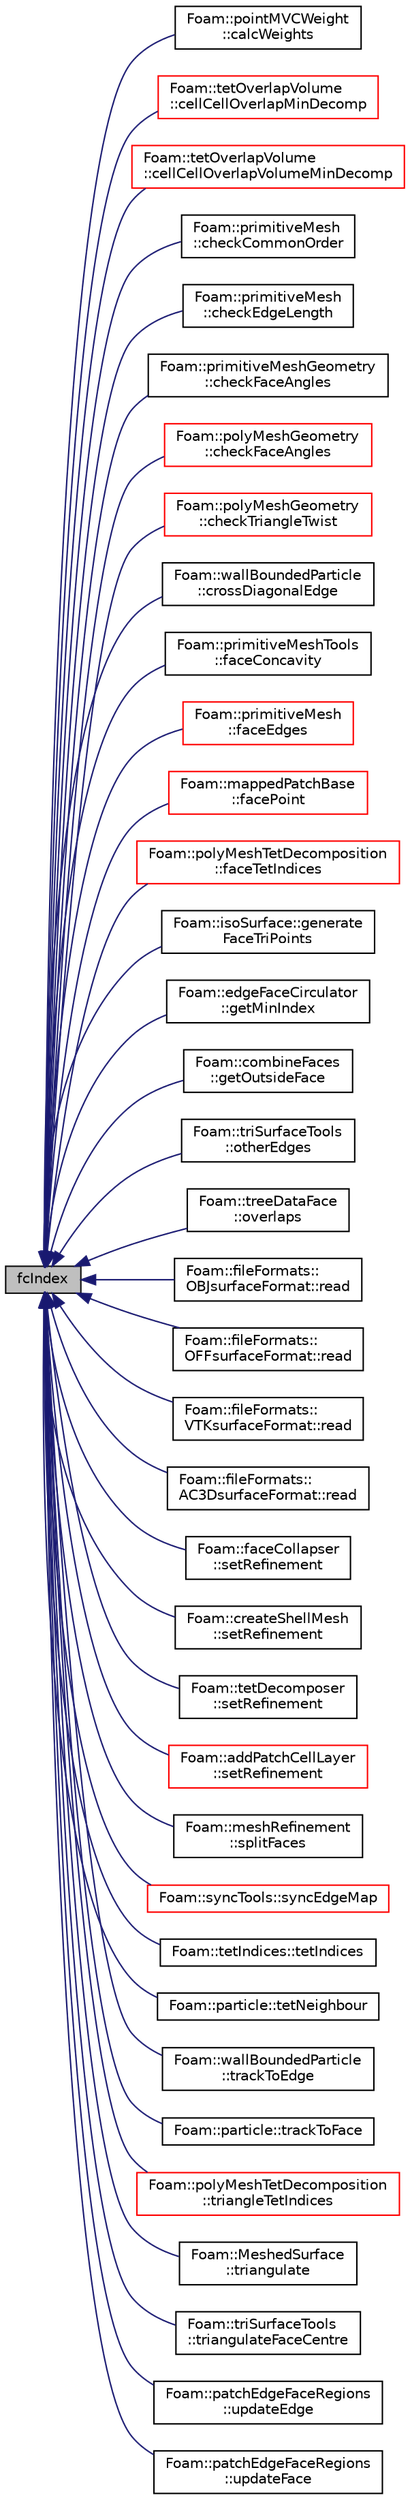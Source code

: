 digraph "fcIndex"
{
  bgcolor="transparent";
  edge [fontname="Helvetica",fontsize="10",labelfontname="Helvetica",labelfontsize="10"];
  node [fontname="Helvetica",fontsize="10",shape=record];
  rankdir="LR";
  Node1 [label="fcIndex",height=0.2,width=0.4,color="black", fillcolor="grey75", style="filled", fontcolor="black"];
  Node1 -> Node2 [dir="back",color="midnightblue",fontsize="10",style="solid",fontname="Helvetica"];
  Node2 [label="Foam::pointMVCWeight\l::calcWeights",height=0.2,width=0.4,color="black",URL="$a01878.html#a121eb1ad9e2a6b94a94f389141c59656",tooltip="Calculate weights from single face&#39;s vertices only. "];
  Node1 -> Node3 [dir="back",color="midnightblue",fontsize="10",style="solid",fontname="Helvetica"];
  Node3 [label="Foam::tetOverlapVolume\l::cellCellOverlapMinDecomp",height=0.2,width=0.4,color="red",URL="$a02559.html#ad7d2fcd3e6fe707b574ad52fecb2b319",tooltip="Return true if olverlap volume is greater than threshold. "];
  Node1 -> Node4 [dir="back",color="midnightblue",fontsize="10",style="solid",fontname="Helvetica"];
  Node4 [label="Foam::tetOverlapVolume\l::cellCellOverlapVolumeMinDecomp",height=0.2,width=0.4,color="red",URL="$a02559.html#ac07b93de89840367af8c4144a41b064d",tooltip="Calculates the overlap volume. "];
  Node1 -> Node5 [dir="back",color="midnightblue",fontsize="10",style="solid",fontname="Helvetica"];
  Node5 [label="Foam::primitiveMesh\l::checkCommonOrder",height=0.2,width=0.4,color="black",URL="$a01956.html#a606a8580269da4e1e932eeb8afb47586",tooltip="Check that shared points are in consecutive order. "];
  Node1 -> Node6 [dir="back",color="midnightblue",fontsize="10",style="solid",fontname="Helvetica"];
  Node6 [label="Foam::primitiveMesh\l::checkEdgeLength",height=0.2,width=0.4,color="black",URL="$a01956.html#a12a8ef728174b326da08de0014e2d737",tooltip="Check edge length. "];
  Node1 -> Node7 [dir="back",color="midnightblue",fontsize="10",style="solid",fontname="Helvetica"];
  Node7 [label="Foam::primitiveMeshGeometry\l::checkFaceAngles",height=0.2,width=0.4,color="black",URL="$a01957.html#a1e53fa2de621f051c1777b67d71e354c"];
  Node1 -> Node8 [dir="back",color="midnightblue",fontsize="10",style="solid",fontname="Helvetica"];
  Node8 [label="Foam::polyMeshGeometry\l::checkFaceAngles",height=0.2,width=0.4,color="red",URL="$a01909.html#a54a9bc2a85ca197cef7b133c51ec94b4",tooltip="See primitiveMesh. "];
  Node1 -> Node9 [dir="back",color="midnightblue",fontsize="10",style="solid",fontname="Helvetica"];
  Node9 [label="Foam::polyMeshGeometry\l::checkTriangleTwist",height=0.2,width=0.4,color="red",URL="$a01909.html#a1cffc7219859f1b1b9ed8a96be57f242",tooltip="Consecutive triangle (from face-centre decomposition) normals. "];
  Node1 -> Node10 [dir="back",color="midnightblue",fontsize="10",style="solid",fontname="Helvetica"];
  Node10 [label="Foam::wallBoundedParticle\l::crossDiagonalEdge",height=0.2,width=0.4,color="black",URL="$a02813.html#af681214bd770ef305c93b86cb944190c",tooltip="Cross diagonal edge into different triangle on same face,cell. "];
  Node1 -> Node11 [dir="back",color="midnightblue",fontsize="10",style="solid",fontname="Helvetica"];
  Node11 [label="Foam::primitiveMeshTools\l::faceConcavity",height=0.2,width=0.4,color="black",URL="$a01958.html#a10cc791bf86b406e9f23f80b34b8bf8d",tooltip="Generate face concavity field. Returns per face the (sin of the) "];
  Node1 -> Node12 [dir="back",color="midnightblue",fontsize="10",style="solid",fontname="Helvetica"];
  Node12 [label="Foam::primitiveMesh\l::faceEdges",height=0.2,width=0.4,color="red",URL="$a01956.html#af8f18d40d14450677bb24334032e7638"];
  Node1 -> Node13 [dir="back",color="midnightblue",fontsize="10",style="solid",fontname="Helvetica"];
  Node13 [label="Foam::mappedPatchBase\l::facePoint",height=0.2,width=0.4,color="red",URL="$a01411.html#ae44e759f2387683eacab8a3099f477c7",tooltip="Get a point on the face given a face decomposition method: "];
  Node1 -> Node14 [dir="back",color="midnightblue",fontsize="10",style="solid",fontname="Helvetica"];
  Node14 [label="Foam::polyMeshTetDecomposition\l::faceTetIndices",height=0.2,width=0.4,color="red",URL="$a01911.html#ac928a304995a9b54928d97ec634a6270",tooltip="Return the tet decomposition of the given face, with. "];
  Node1 -> Node15 [dir="back",color="midnightblue",fontsize="10",style="solid",fontname="Helvetica"];
  Node15 [label="Foam::isoSurface::generate\lFaceTriPoints",height=0.2,width=0.4,color="black",URL="$a01183.html#aa463fbd8a1bb6ae4bea9629b7fc9589c"];
  Node1 -> Node16 [dir="back",color="midnightblue",fontsize="10",style="solid",fontname="Helvetica"];
  Node16 [label="Foam::edgeFaceCirculator\l::getMinIndex",height=0.2,width=0.4,color="black",URL="$a00608.html#a9fe8395120034f6c6d0bed71719b4cfe",tooltip="Helper: find index in face of edge or -1. Index is such that edge is. "];
  Node1 -> Node17 [dir="back",color="midnightblue",fontsize="10",style="solid",fontname="Helvetica"];
  Node17 [label="Foam::combineFaces\l::getOutsideFace",height=0.2,width=0.4,color="black",URL="$a00317.html#af695da5d6484dda0cf20307778b302f0",tooltip="Gets outside of patch as a face (in mesh point labels) "];
  Node1 -> Node18 [dir="back",color="midnightblue",fontsize="10",style="solid",fontname="Helvetica"];
  Node18 [label="Foam::triSurfaceTools\l::otherEdges",height=0.2,width=0.4,color="black",URL="$a02678.html#a14072f92f44aace6299d016920273be5",tooltip="Get the two edges on faceI counterclockwise after edgeI. "];
  Node1 -> Node19 [dir="back",color="midnightblue",fontsize="10",style="solid",fontname="Helvetica"];
  Node19 [label="Foam::treeDataFace\l::overlaps",height=0.2,width=0.4,color="black",URL="$a02659.html#aea49f8ea149b750ff5d58a0a194a6526",tooltip="Does (bb of) shape at index overlap bb. "];
  Node1 -> Node20 [dir="back",color="midnightblue",fontsize="10",style="solid",fontname="Helvetica"];
  Node20 [label="Foam::fileFormats::\lOBJsurfaceFormat::read",height=0.2,width=0.4,color="black",URL="$a01681.html#a464ebd67acbdff0014d4dae69e3ec4be",tooltip="Read from file. "];
  Node1 -> Node21 [dir="back",color="midnightblue",fontsize="10",style="solid",fontname="Helvetica"];
  Node21 [label="Foam::fileFormats::\lOFFsurfaceFormat::read",height=0.2,width=0.4,color="black",URL="$a01689.html#a464ebd67acbdff0014d4dae69e3ec4be",tooltip="Read from file. "];
  Node1 -> Node22 [dir="back",color="midnightblue",fontsize="10",style="solid",fontname="Helvetica"];
  Node22 [label="Foam::fileFormats::\lVTKsurfaceFormat::read",height=0.2,width=0.4,color="black",URL="$a02805.html#a464ebd67acbdff0014d4dae69e3ec4be",tooltip="Read from file. "];
  Node1 -> Node23 [dir="back",color="midnightblue",fontsize="10",style="solid",fontname="Helvetica"];
  Node23 [label="Foam::fileFormats::\lAC3DsurfaceFormat::read",height=0.2,width=0.4,color="black",URL="$a00013.html#a464ebd67acbdff0014d4dae69e3ec4be",tooltip="Read from file. "];
  Node1 -> Node24 [dir="back",color="midnightblue",fontsize="10",style="solid",fontname="Helvetica"];
  Node24 [label="Foam::faceCollapser\l::setRefinement",height=0.2,width=0.4,color="black",URL="$a00716.html#a59a6ebacbd6a1a48f22424f5a8f81195",tooltip="Collapse faces along endpoints. Play commands into. "];
  Node1 -> Node25 [dir="back",color="midnightblue",fontsize="10",style="solid",fontname="Helvetica"];
  Node25 [label="Foam::createShellMesh\l::setRefinement",height=0.2,width=0.4,color="black",URL="$a00429.html#aef7bf7bc4511c879d54f2bbd3c76729a",tooltip="Play commands into polyTopoChange to create layer mesh. "];
  Node1 -> Node26 [dir="back",color="midnightblue",fontsize="10",style="solid",fontname="Helvetica"];
  Node26 [label="Foam::tetDecomposer\l::setRefinement",height=0.2,width=0.4,color="black",URL="$a02554.html#aeb1123afb6f39d7eb332698e53fc5610",tooltip="Insert all changes into meshMod to convert the polyMesh into. "];
  Node1 -> Node27 [dir="back",color="midnightblue",fontsize="10",style="solid",fontname="Helvetica"];
  Node27 [label="Foam::addPatchCellLayer\l::setRefinement",height=0.2,width=0.4,color="red",URL="$a00024.html#a9488cb0518f21b76444c508cc9658d64",tooltip="Play commands into polyTopoChange to create layers on top. "];
  Node1 -> Node28 [dir="back",color="midnightblue",fontsize="10",style="solid",fontname="Helvetica"];
  Node28 [label="Foam::meshRefinement\l::splitFaces",height=0.2,width=0.4,color="black",URL="$a01460.html#adc2ba2409d333b615b019f154aa236ea",tooltip="Split faces into two. "];
  Node1 -> Node29 [dir="back",color="midnightblue",fontsize="10",style="solid",fontname="Helvetica"];
  Node29 [label="Foam::syncTools::syncEdgeMap",height=0.2,width=0.4,color="red",URL="$a02532.html#a154ac086463b8d7a0eed8c4539d3ab73",tooltip="Synchronize values on selected edges. "];
  Node1 -> Node30 [dir="back",color="midnightblue",fontsize="10",style="solid",fontname="Helvetica"];
  Node30 [label="Foam::tetIndices::tetIndices",height=0.2,width=0.4,color="black",URL="$a02557.html#ac6677f9a5a79f56dcaabf997d7b29ad9",tooltip="Construct from cell, face, pt description of tet. "];
  Node1 -> Node31 [dir="back",color="midnightblue",fontsize="10",style="solid",fontname="Helvetica"];
  Node31 [label="Foam::particle::tetNeighbour",height=0.2,width=0.4,color="black",URL="$a01763.html#a346b0d2e5e19c928f696668d3f9d0776",tooltip="Modify the tet owner data by crossing triI. "];
  Node1 -> Node32 [dir="back",color="midnightblue",fontsize="10",style="solid",fontname="Helvetica"];
  Node32 [label="Foam::wallBoundedParticle\l::trackToEdge",height=0.2,width=0.4,color="black",URL="$a02813.html#aff365968e28acf42244334b7c926dee6",tooltip="Track particle to a given position and returns 1.0 if the. "];
  Node1 -> Node33 [dir="back",color="midnightblue",fontsize="10",style="solid",fontname="Helvetica"];
  Node33 [label="Foam::particle::trackToFace",height=0.2,width=0.4,color="black",URL="$a01763.html#a843767f232f5b61884dcd757558591e0"];
  Node1 -> Node34 [dir="back",color="midnightblue",fontsize="10",style="solid",fontname="Helvetica"];
  Node34 [label="Foam::polyMeshTetDecomposition\l::triangleTetIndices",height=0.2,width=0.4,color="red",URL="$a01911.html#a58706d0e14fb9b9a20f1d19ef6671605",tooltip="Return the tet decomposition of the given triangle of the given face. "];
  Node1 -> Node35 [dir="back",color="midnightblue",fontsize="10",style="solid",fontname="Helvetica"];
  Node35 [label="Foam::MeshedSurface\l::triangulate",height=0.2,width=0.4,color="black",URL="$a01454.html#ab8d32c1bc9e030a0f792cce93813f0cc",tooltip="Triangulate in-place, returning the number of triangles added. "];
  Node1 -> Node36 [dir="back",color="midnightblue",fontsize="10",style="solid",fontname="Helvetica"];
  Node36 [label="Foam::triSurfaceTools\l::triangulateFaceCentre",height=0.2,width=0.4,color="black",URL="$a02678.html#abf2be73c84828e0d5db6921bf8b57353",tooltip="Face-centre triangulation of (selected patches of) boundaryMesh. "];
  Node1 -> Node37 [dir="back",color="midnightblue",fontsize="10",style="solid",fontname="Helvetica"];
  Node37 [label="Foam::patchEdgeFaceRegions\l::updateEdge",height=0.2,width=0.4,color="black",URL="$a01781.html#a7ac50179a61b16ff386f10ec46890ddf",tooltip="Influence of face on edge. "];
  Node1 -> Node38 [dir="back",color="midnightblue",fontsize="10",style="solid",fontname="Helvetica"];
  Node38 [label="Foam::patchEdgeFaceRegions\l::updateFace",height=0.2,width=0.4,color="black",URL="$a01781.html#ac2367e20d178f676ecb99be5bd0bda4a",tooltip="Influence of edge on face. "];
}
